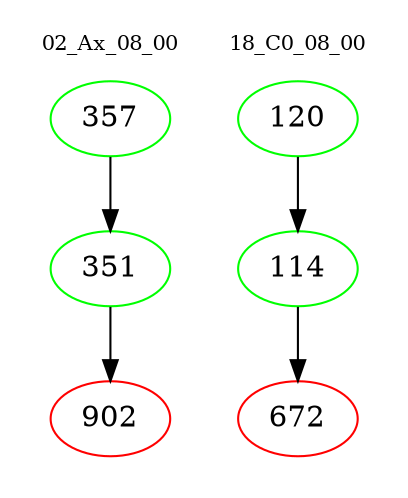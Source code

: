 digraph{
subgraph cluster_0 {
color = white
label = "02_Ax_08_00";
fontsize=10;
T0_357 [label="357", color="green"]
T0_357 -> T0_351 [color="black"]
T0_351 [label="351", color="green"]
T0_351 -> T0_902 [color="black"]
T0_902 [label="902", color="red"]
}
subgraph cluster_1 {
color = white
label = "18_C0_08_00";
fontsize=10;
T1_120 [label="120", color="green"]
T1_120 -> T1_114 [color="black"]
T1_114 [label="114", color="green"]
T1_114 -> T1_672 [color="black"]
T1_672 [label="672", color="red"]
}
}
